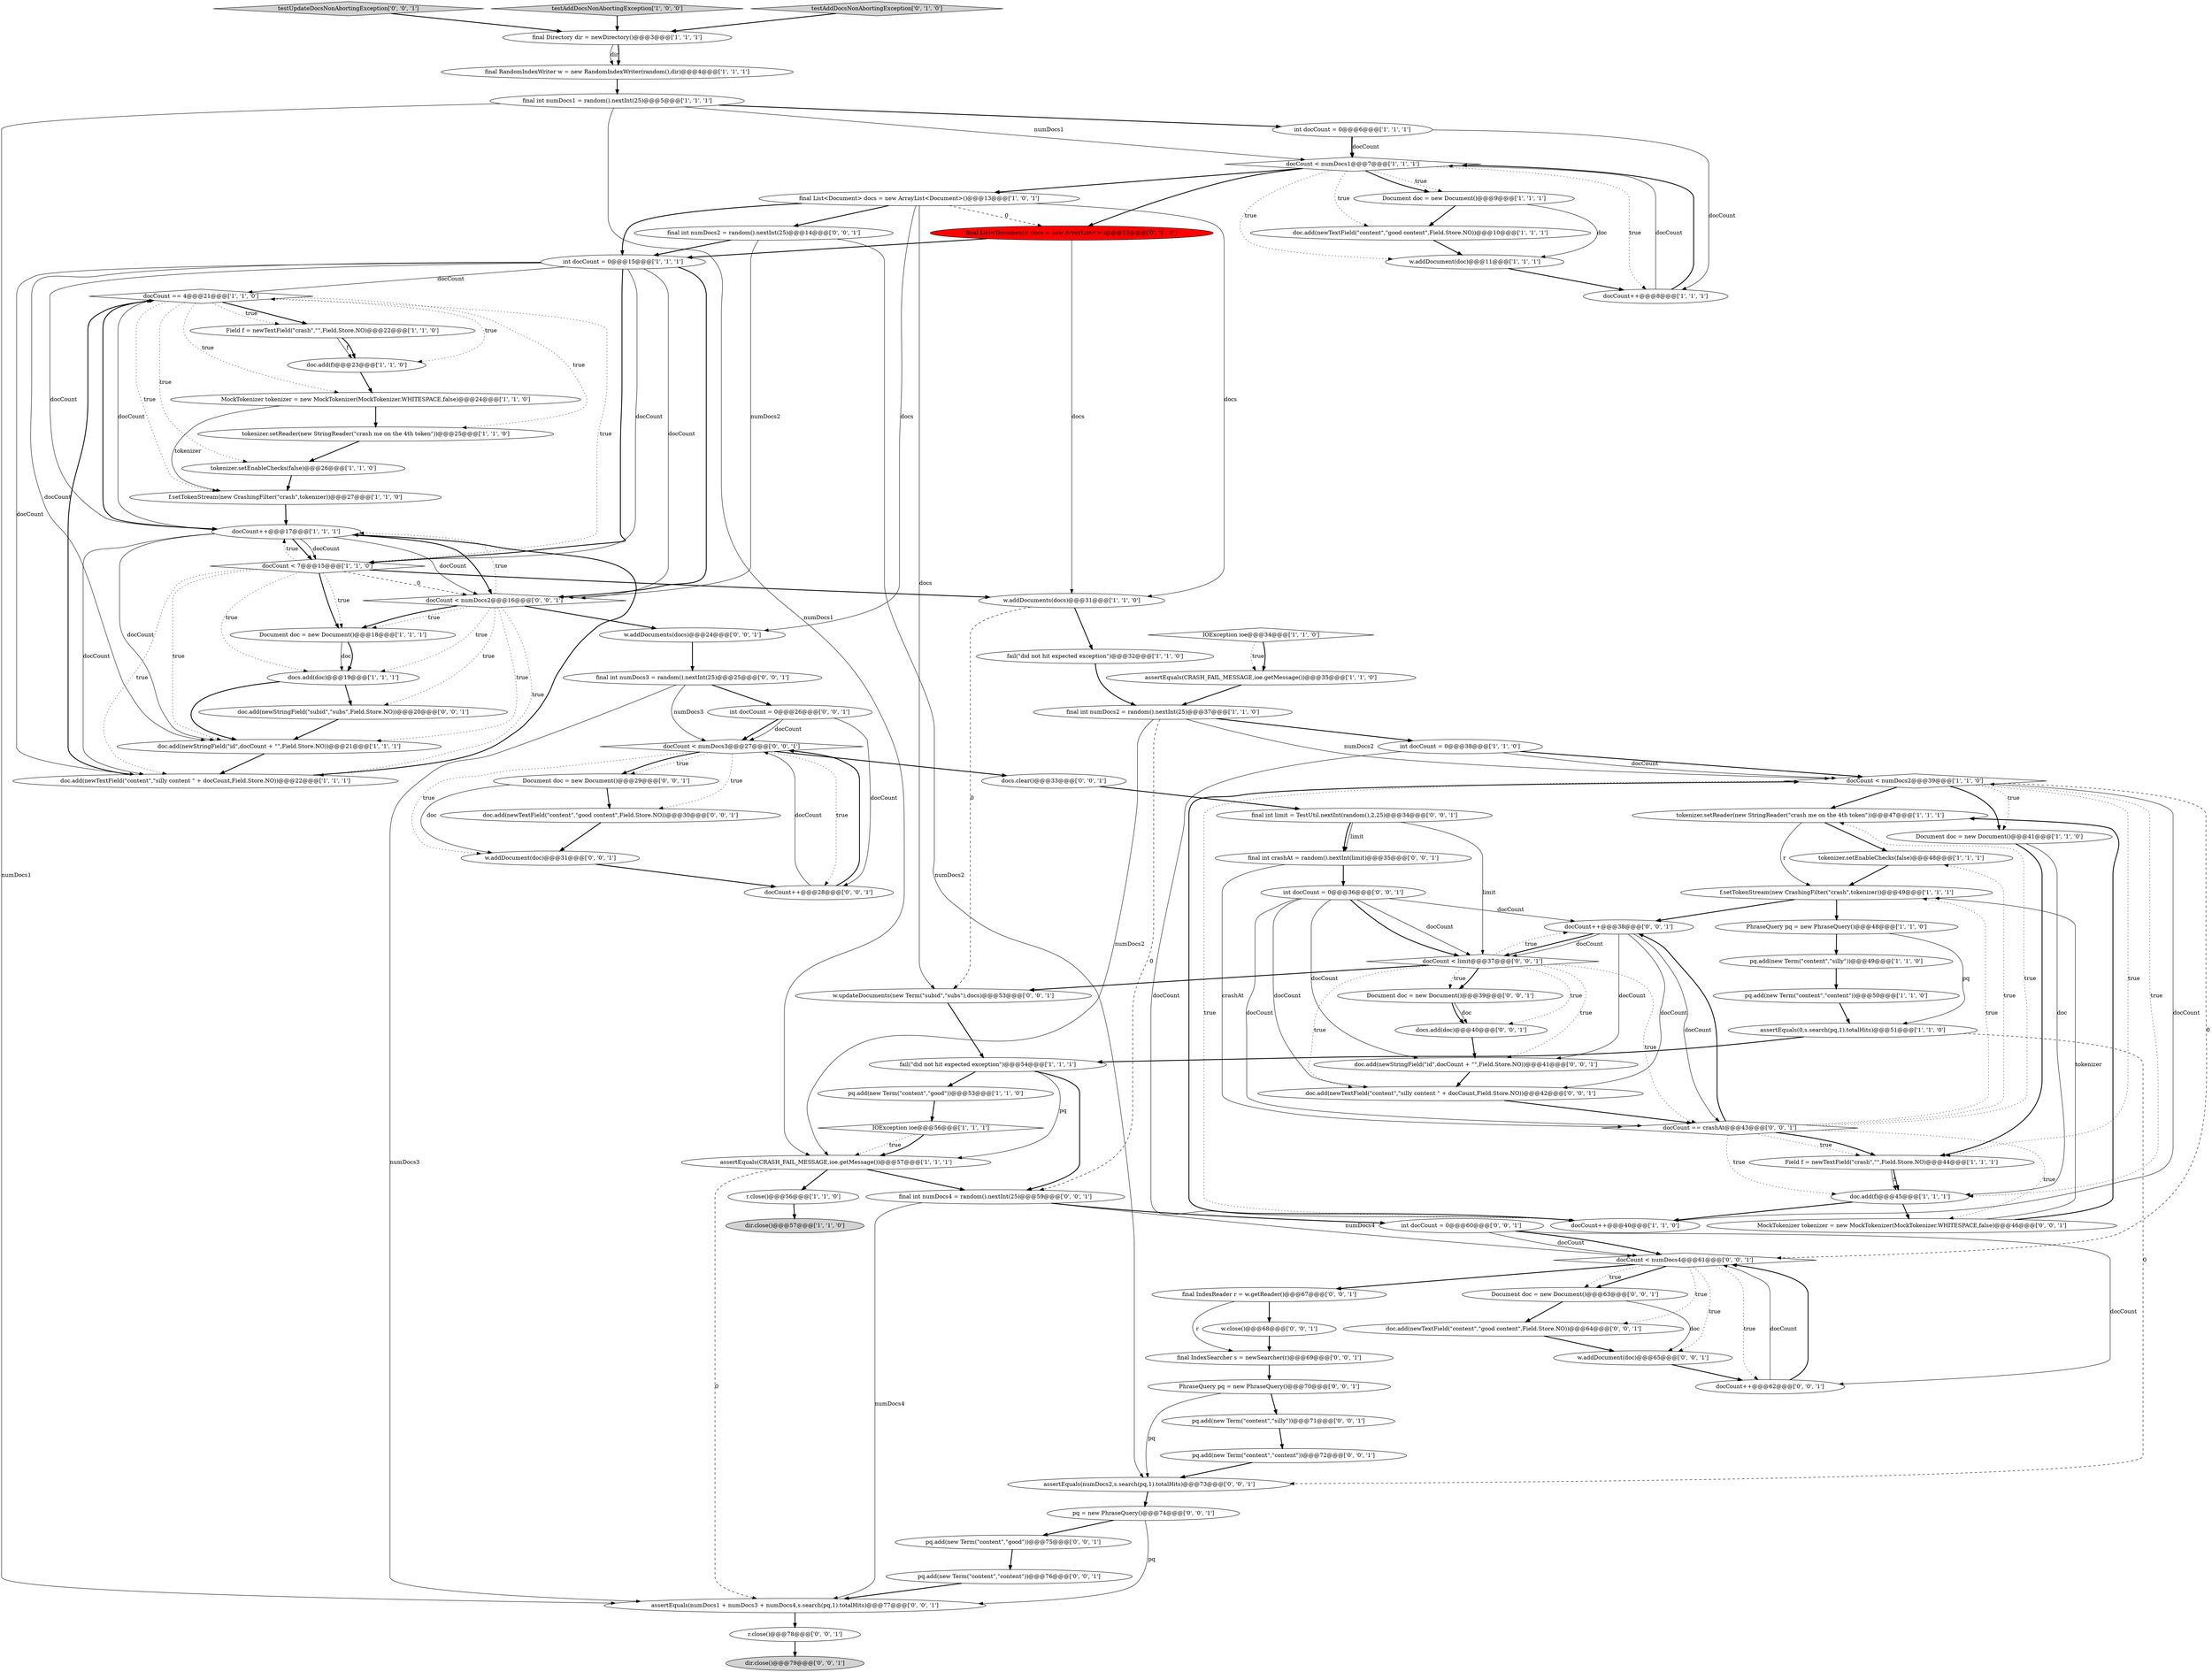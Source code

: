 digraph {
70 [style = filled, label = "pq.add(new Term(\"content\",\"good\"))@@@75@@@['0', '0', '1']", fillcolor = white, shape = ellipse image = "AAA0AAABBB3BBB"];
65 [style = filled, label = "final int numDocs4 = random().nextInt(25)@@@59@@@['0', '0', '1']", fillcolor = white, shape = ellipse image = "AAA0AAABBB3BBB"];
10 [style = filled, label = "final List<Document> docs = new ArrayList<Document>()@@@13@@@['1', '0', '1']", fillcolor = white, shape = ellipse image = "AAA0AAABBB1BBB"];
59 [style = filled, label = "docCount == crashAt@@@43@@@['0', '0', '1']", fillcolor = white, shape = diamond image = "AAA0AAABBB3BBB"];
94 [style = filled, label = "docCount < numDocs4@@@61@@@['0', '0', '1']", fillcolor = white, shape = diamond image = "AAA0AAABBB3BBB"];
81 [style = filled, label = "w.updateDocuments(new Term(\"subid\",\"subs\"),docs)@@@53@@@['0', '0', '1']", fillcolor = white, shape = ellipse image = "AAA0AAABBB3BBB"];
56 [style = filled, label = "MockTokenizer tokenizer = new MockTokenizer(MockTokenizer.WHITESPACE,false)@@@46@@@['0', '0', '1']", fillcolor = white, shape = ellipse image = "AAA0AAABBB3BBB"];
88 [style = filled, label = "pq.add(new Term(\"content\",\"content\"))@@@76@@@['0', '0', '1']", fillcolor = white, shape = ellipse image = "AAA0AAABBB3BBB"];
71 [style = filled, label = "int docCount = 0@@@36@@@['0', '0', '1']", fillcolor = white, shape = ellipse image = "AAA0AAABBB3BBB"];
43 [style = filled, label = "Document doc = new Document()@@@18@@@['1', '1', '1']", fillcolor = white, shape = ellipse image = "AAA0AAABBB1BBB"];
47 [style = filled, label = "pq.add(new Term(\"content\",\"good\"))@@@53@@@['1', '1', '0']", fillcolor = white, shape = ellipse image = "AAA0AAABBB1BBB"];
51 [style = filled, label = "w.addDocument(doc)@@@65@@@['0', '0', '1']", fillcolor = white, shape = ellipse image = "AAA0AAABBB3BBB"];
3 [style = filled, label = "doc.add(newTextField(\"content\",\"good content\",Field.Store.NO))@@@10@@@['1', '1', '1']", fillcolor = white, shape = ellipse image = "AAA0AAABBB1BBB"];
41 [style = filled, label = "tokenizer.setReader(new StringReader(\"crash me on the 4th token\"))@@@47@@@['1', '1', '1']", fillcolor = white, shape = ellipse image = "AAA0AAABBB1BBB"];
19 [style = filled, label = "fail(\"did not hit expected exception\")@@@32@@@['1', '1', '0']", fillcolor = white, shape = ellipse image = "AAA0AAABBB1BBB"];
26 [style = filled, label = "doc.add(f)@@@23@@@['1', '1', '0']", fillcolor = white, shape = ellipse image = "AAA0AAABBB1BBB"];
38 [style = filled, label = "assertEquals(CRASH_FAIL_MESSAGE,ioe.getMessage())@@@57@@@['1', '1', '1']", fillcolor = white, shape = ellipse image = "AAA0AAABBB1BBB"];
61 [style = filled, label = "final IndexReader r = w.getReader()@@@67@@@['0', '0', '1']", fillcolor = white, shape = ellipse image = "AAA0AAABBB3BBB"];
40 [style = filled, label = "docCount == 4@@@21@@@['1', '1', '0']", fillcolor = white, shape = diamond image = "AAA0AAABBB1BBB"];
87 [style = filled, label = "int docCount = 0@@@60@@@['0', '0', '1']", fillcolor = white, shape = ellipse image = "AAA0AAABBB3BBB"];
80 [style = filled, label = "docCount++@@@28@@@['0', '0', '1']", fillcolor = white, shape = ellipse image = "AAA0AAABBB3BBB"];
32 [style = filled, label = "doc.add(newStringField(\"id\",docCount + \"\",Field.Store.NO))@@@21@@@['1', '1', '1']", fillcolor = white, shape = ellipse image = "AAA0AAABBB1BBB"];
21 [style = filled, label = "final RandomIndexWriter w = new RandomIndexWriter(random(),dir)@@@4@@@['1', '1', '1']", fillcolor = white, shape = ellipse image = "AAA0AAABBB1BBB"];
76 [style = filled, label = "doc.add(newTextField(\"content\",\"good content\",Field.Store.NO))@@@64@@@['0', '0', '1']", fillcolor = white, shape = ellipse image = "AAA0AAABBB3BBB"];
37 [style = filled, label = "final Directory dir = newDirectory()@@@3@@@['1', '1', '1']", fillcolor = white, shape = ellipse image = "AAA0AAABBB1BBB"];
8 [style = filled, label = "IOException ioe@@@34@@@['1', '1', '0']", fillcolor = white, shape = diamond image = "AAA0AAABBB1BBB"];
57 [style = filled, label = "w.addDocuments(docs)@@@24@@@['0', '0', '1']", fillcolor = white, shape = ellipse image = "AAA0AAABBB3BBB"];
66 [style = filled, label = "assertEquals(numDocs2,s.search(pq,1).totalHits)@@@73@@@['0', '0', '1']", fillcolor = white, shape = ellipse image = "AAA0AAABBB3BBB"];
36 [style = filled, label = "PhraseQuery pq = new PhraseQuery()@@@48@@@['1', '1', '0']", fillcolor = white, shape = ellipse image = "AAA0AAABBB1BBB"];
42 [style = filled, label = "int docCount = 0@@@15@@@['1', '1', '1']", fillcolor = white, shape = ellipse image = "AAA0AAABBB1BBB"];
31 [style = filled, label = "final int numDocs2 = random().nextInt(25)@@@37@@@['1', '1', '0']", fillcolor = white, shape = ellipse image = "AAA0AAABBB1BBB"];
17 [style = filled, label = "pq.add(new Term(\"content\",\"content\"))@@@50@@@['1', '1', '0']", fillcolor = white, shape = ellipse image = "AAA0AAABBB1BBB"];
35 [style = filled, label = "docCount < numDocs2@@@39@@@['1', '1', '0']", fillcolor = white, shape = diamond image = "AAA0AAABBB1BBB"];
53 [style = filled, label = "testUpdateDocsNonAbortingException['0', '0', '1']", fillcolor = lightgray, shape = diamond image = "AAA0AAABBB3BBB"];
29 [style = filled, label = "docCount++@@@8@@@['1', '1', '1']", fillcolor = white, shape = ellipse image = "AAA0AAABBB1BBB"];
45 [style = filled, label = "docs.add(doc)@@@19@@@['1', '1', '1']", fillcolor = white, shape = ellipse image = "AAA0AAABBB1BBB"];
25 [style = filled, label = "IOException ioe@@@56@@@['1', '1', '1']", fillcolor = white, shape = diamond image = "AAA0AAABBB1BBB"];
63 [style = filled, label = "docCount < limit@@@37@@@['0', '0', '1']", fillcolor = white, shape = diamond image = "AAA0AAABBB3BBB"];
1 [style = filled, label = "tokenizer.setEnableChecks(false)@@@26@@@['1', '1', '0']", fillcolor = white, shape = ellipse image = "AAA0AAABBB1BBB"];
15 [style = filled, label = "Field f = newTextField(\"crash\",\"\",Field.Store.NO)@@@44@@@['1', '1', '1']", fillcolor = white, shape = ellipse image = "AAA0AAABBB1BBB"];
67 [style = filled, label = "final int limit = TestUtil.nextInt(random(),2,25)@@@34@@@['0', '0', '1']", fillcolor = white, shape = ellipse image = "AAA0AAABBB3BBB"];
90 [style = filled, label = "pq.add(new Term(\"content\",\"silly\"))@@@71@@@['0', '0', '1']", fillcolor = white, shape = ellipse image = "AAA0AAABBB3BBB"];
34 [style = filled, label = "testAddDocsNonAbortingException['1', '0', '0']", fillcolor = lightgray, shape = diamond image = "AAA0AAABBB1BBB"];
2 [style = filled, label = "docCount < 7@@@15@@@['1', '1', '0']", fillcolor = white, shape = diamond image = "AAA0AAABBB1BBB"];
48 [style = filled, label = "Document doc = new Document()@@@9@@@['1', '1', '1']", fillcolor = white, shape = ellipse image = "AAA0AAABBB1BBB"];
86 [style = filled, label = "final IndexSearcher s = newSearcher(r)@@@69@@@['0', '0', '1']", fillcolor = white, shape = ellipse image = "AAA0AAABBB3BBB"];
95 [style = filled, label = "Document doc = new Document()@@@63@@@['0', '0', '1']", fillcolor = white, shape = ellipse image = "AAA0AAABBB3BBB"];
89 [style = filled, label = "assertEquals(numDocs1 + numDocs3 + numDocs4,s.search(pq,1).totalHits)@@@77@@@['0', '0', '1']", fillcolor = white, shape = ellipse image = "AAA0AAABBB3BBB"];
13 [style = filled, label = "docCount++@@@17@@@['1', '1', '1']", fillcolor = white, shape = ellipse image = "AAA0AAABBB1BBB"];
5 [style = filled, label = "final int numDocs1 = random().nextInt(25)@@@5@@@['1', '1', '1']", fillcolor = white, shape = ellipse image = "AAA0AAABBB1BBB"];
12 [style = filled, label = "tokenizer.setEnableChecks(false)@@@48@@@['1', '1', '1']", fillcolor = white, shape = ellipse image = "AAA0AAABBB1BBB"];
92 [style = filled, label = "r.close()@@@78@@@['0', '0', '1']", fillcolor = white, shape = ellipse image = "AAA0AAABBB3BBB"];
69 [style = filled, label = "Document doc = new Document()@@@39@@@['0', '0', '1']", fillcolor = white, shape = ellipse image = "AAA0AAABBB3BBB"];
68 [style = filled, label = "pq.add(new Term(\"content\",\"content\"))@@@72@@@['0', '0', '1']", fillcolor = white, shape = ellipse image = "AAA0AAABBB3BBB"];
52 [style = filled, label = "docCount < numDocs3@@@27@@@['0', '0', '1']", fillcolor = white, shape = diamond image = "AAA0AAABBB3BBB"];
23 [style = filled, label = "doc.add(f)@@@45@@@['1', '1', '1']", fillcolor = white, shape = ellipse image = "AAA0AAABBB1BBB"];
73 [style = filled, label = "docs.add(doc)@@@40@@@['0', '0', '1']", fillcolor = white, shape = ellipse image = "AAA0AAABBB3BBB"];
33 [style = filled, label = "pq.add(new Term(\"content\",\"silly\"))@@@49@@@['1', '1', '0']", fillcolor = white, shape = ellipse image = "AAA0AAABBB1BBB"];
58 [style = filled, label = "w.addDocument(doc)@@@31@@@['0', '0', '1']", fillcolor = white, shape = ellipse image = "AAA0AAABBB3BBB"];
39 [style = filled, label = "w.addDocuments(docs)@@@31@@@['1', '1', '0']", fillcolor = white, shape = ellipse image = "AAA0AAABBB1BBB"];
0 [style = filled, label = "docCount++@@@40@@@['1', '1', '0']", fillcolor = white, shape = ellipse image = "AAA0AAABBB1BBB"];
14 [style = filled, label = "int docCount = 0@@@38@@@['1', '1', '0']", fillcolor = white, shape = ellipse image = "AAA0AAABBB1BBB"];
28 [style = filled, label = "assertEquals(0,s.search(pq,1).totalHits)@@@51@@@['1', '1', '0']", fillcolor = white, shape = ellipse image = "AAA0AAABBB1BBB"];
46 [style = filled, label = "Document doc = new Document()@@@41@@@['1', '1', '0']", fillcolor = white, shape = ellipse image = "AAA0AAABBB1BBB"];
64 [style = filled, label = "int docCount = 0@@@26@@@['0', '0', '1']", fillcolor = white, shape = ellipse image = "AAA0AAABBB3BBB"];
79 [style = filled, label = "final int numDocs2 = random().nextInt(25)@@@14@@@['0', '0', '1']", fillcolor = white, shape = ellipse image = "AAA0AAABBB3BBB"];
4 [style = filled, label = "w.addDocument(doc)@@@11@@@['1', '1', '1']", fillcolor = white, shape = ellipse image = "AAA0AAABBB1BBB"];
74 [style = filled, label = "docCount++@@@62@@@['0', '0', '1']", fillcolor = white, shape = ellipse image = "AAA0AAABBB3BBB"];
84 [style = filled, label = "final int numDocs3 = random().nextInt(25)@@@25@@@['0', '0', '1']", fillcolor = white, shape = ellipse image = "AAA0AAABBB3BBB"];
93 [style = filled, label = "docCount < numDocs2@@@16@@@['0', '0', '1']", fillcolor = white, shape = diamond image = "AAA0AAABBB3BBB"];
16 [style = filled, label = "int docCount = 0@@@6@@@['1', '1', '1']", fillcolor = white, shape = ellipse image = "AAA0AAABBB1BBB"];
6 [style = filled, label = "dir.close()@@@57@@@['1', '1', '0']", fillcolor = lightgray, shape = ellipse image = "AAA0AAABBB1BBB"];
11 [style = filled, label = "f.setTokenStream(new CrashingFilter(\"crash\",tokenizer))@@@49@@@['1', '1', '1']", fillcolor = white, shape = ellipse image = "AAA0AAABBB1BBB"];
83 [style = filled, label = "w.close()@@@68@@@['0', '0', '1']", fillcolor = white, shape = ellipse image = "AAA0AAABBB3BBB"];
82 [style = filled, label = "docCount++@@@38@@@['0', '0', '1']", fillcolor = white, shape = ellipse image = "AAA0AAABBB3BBB"];
85 [style = filled, label = "dir.close()@@@79@@@['0', '0', '1']", fillcolor = lightgray, shape = ellipse image = "AAA0AAABBB3BBB"];
7 [style = filled, label = "doc.add(newTextField(\"content\",\"silly content \" + docCount,Field.Store.NO))@@@22@@@['1', '1', '1']", fillcolor = white, shape = ellipse image = "AAA0AAABBB1BBB"];
9 [style = filled, label = "docCount < numDocs1@@@7@@@['1', '1', '1']", fillcolor = white, shape = diamond image = "AAA0AAABBB1BBB"];
49 [style = filled, label = "final List<Document> docs = new ArrayList<>()@@@13@@@['0', '1', '0']", fillcolor = red, shape = ellipse image = "AAA1AAABBB2BBB"];
91 [style = filled, label = "PhraseQuery pq = new PhraseQuery()@@@70@@@['0', '0', '1']", fillcolor = white, shape = ellipse image = "AAA0AAABBB3BBB"];
75 [style = filled, label = "Document doc = new Document()@@@29@@@['0', '0', '1']", fillcolor = white, shape = ellipse image = "AAA0AAABBB3BBB"];
54 [style = filled, label = "pq = new PhraseQuery()@@@74@@@['0', '0', '1']", fillcolor = white, shape = ellipse image = "AAA0AAABBB3BBB"];
20 [style = filled, label = "fail(\"did not hit expected exception\")@@@54@@@['1', '1', '1']", fillcolor = white, shape = ellipse image = "AAA0AAABBB1BBB"];
24 [style = filled, label = "Field f = newTextField(\"crash\",\"\",Field.Store.NO)@@@22@@@['1', '1', '0']", fillcolor = white, shape = ellipse image = "AAA0AAABBB1BBB"];
60 [style = filled, label = "doc.add(newStringField(\"id\",docCount + \"\",Field.Store.NO))@@@41@@@['0', '0', '1']", fillcolor = white, shape = ellipse image = "AAA0AAABBB3BBB"];
44 [style = filled, label = "r.close()@@@56@@@['1', '1', '0']", fillcolor = white, shape = ellipse image = "AAA0AAABBB1BBB"];
27 [style = filled, label = "MockTokenizer tokenizer = new MockTokenizer(MockTokenizer.WHITESPACE,false)@@@24@@@['1', '1', '0']", fillcolor = white, shape = ellipse image = "AAA0AAABBB1BBB"];
55 [style = filled, label = "doc.add(newTextField(\"content\",\"good content\",Field.Store.NO))@@@30@@@['0', '0', '1']", fillcolor = white, shape = ellipse image = "AAA0AAABBB3BBB"];
50 [style = filled, label = "testAddDocsNonAbortingException['0', '1', '0']", fillcolor = lightgray, shape = diamond image = "AAA0AAABBB2BBB"];
62 [style = filled, label = "doc.add(newTextField(\"content\",\"silly content \" + docCount,Field.Store.NO))@@@42@@@['0', '0', '1']", fillcolor = white, shape = ellipse image = "AAA0AAABBB3BBB"];
30 [style = filled, label = "f.setTokenStream(new CrashingFilter(\"crash\",tokenizer))@@@27@@@['1', '1', '0']", fillcolor = white, shape = ellipse image = "AAA0AAABBB1BBB"];
77 [style = filled, label = "doc.add(newStringField(\"subid\",\"subs\",Field.Store.NO))@@@20@@@['0', '0', '1']", fillcolor = white, shape = ellipse image = "AAA0AAABBB3BBB"];
22 [style = filled, label = "assertEquals(CRASH_FAIL_MESSAGE,ioe.getMessage())@@@35@@@['1', '1', '0']", fillcolor = white, shape = ellipse image = "AAA0AAABBB1BBB"];
72 [style = filled, label = "final int crashAt = random().nextInt(limit)@@@35@@@['0', '0', '1']", fillcolor = white, shape = ellipse image = "AAA0AAABBB3BBB"];
78 [style = filled, label = "docs.clear()@@@33@@@['0', '0', '1']", fillcolor = white, shape = ellipse image = "AAA0AAABBB3BBB"];
18 [style = filled, label = "tokenizer.setReader(new StringReader(\"crash me on the 4th token\"))@@@25@@@['1', '1', '0']", fillcolor = white, shape = ellipse image = "AAA0AAABBB1BBB"];
71->63 [style = solid, label="docCount"];
70->88 [style = bold, label=""];
39->19 [style = bold, label=""];
48->3 [style = bold, label=""];
30->13 [style = bold, label=""];
76->51 [style = bold, label=""];
91->66 [style = solid, label="pq"];
51->74 [style = bold, label=""];
40->18 [style = dotted, label="true"];
38->44 [style = bold, label=""];
14->35 [style = bold, label=""];
28->20 [style = bold, label=""];
10->81 [style = solid, label="docs"];
35->41 [style = bold, label=""];
24->26 [style = solid, label="f"];
94->61 [style = bold, label=""];
46->15 [style = bold, label=""];
87->94 [style = bold, label=""];
52->75 [style = dotted, label="true"];
28->66 [style = dashed, label="0"];
74->94 [style = solid, label="docCount"];
56->41 [style = bold, label=""];
68->66 [style = bold, label=""];
9->10 [style = bold, label=""];
1->30 [style = bold, label=""];
40->13 [style = bold, label=""];
36->33 [style = bold, label=""];
3->4 [style = bold, label=""];
11->36 [style = bold, label=""];
93->32 [style = dotted, label="true"];
61->86 [style = solid, label="r"];
89->92 [style = bold, label=""];
71->63 [style = bold, label=""];
81->20 [style = bold, label=""];
93->57 [style = bold, label=""];
63->81 [style = bold, label=""];
82->60 [style = solid, label="docCount"];
65->87 [style = bold, label=""];
35->15 [style = dotted, label="true"];
5->9 [style = solid, label="numDocs1"];
8->22 [style = dotted, label="true"];
10->79 [style = bold, label=""];
9->48 [style = dotted, label="true"];
40->24 [style = bold, label=""];
10->49 [style = dashed, label="0"];
90->68 [style = bold, label=""];
59->11 [style = dotted, label="true"];
93->13 [style = dotted, label="true"];
42->32 [style = solid, label="docCount"];
16->9 [style = bold, label=""];
73->60 [style = bold, label=""];
37->21 [style = solid, label="dir"];
83->86 [style = bold, label=""];
52->78 [style = bold, label=""];
31->14 [style = bold, label=""];
13->40 [style = solid, label="docCount"];
64->52 [style = bold, label=""];
42->2 [style = bold, label=""];
35->94 [style = dashed, label="0"];
5->38 [style = solid, label="numDocs1"];
56->11 [style = solid, label="tokenizer"];
40->26 [style = dotted, label="true"];
92->85 [style = bold, label=""];
50->37 [style = bold, label=""];
5->89 [style = solid, label="numDocs1"];
12->11 [style = bold, label=""];
60->62 [style = bold, label=""];
37->21 [style = bold, label=""];
61->83 [style = bold, label=""];
84->89 [style = solid, label="numDocs3"];
94->95 [style = bold, label=""];
40->30 [style = dotted, label="true"];
9->48 [style = bold, label=""];
32->7 [style = bold, label=""];
63->69 [style = bold, label=""];
71->60 [style = solid, label="docCount"];
43->45 [style = solid, label="doc"];
42->93 [style = solid, label="docCount"];
54->89 [style = solid, label="pq"];
84->64 [style = bold, label=""];
25->38 [style = dotted, label="true"];
43->45 [style = bold, label=""];
72->59 [style = solid, label="crashAt"];
8->22 [style = bold, label=""];
66->54 [style = bold, label=""];
93->43 [style = dotted, label="true"];
95->51 [style = solid, label="doc"];
2->39 [style = bold, label=""];
26->27 [style = bold, label=""];
59->15 [style = dotted, label="true"];
79->93 [style = solid, label="numDocs2"];
47->25 [style = bold, label=""];
18->1 [style = bold, label=""];
31->38 [style = solid, label="numDocs2"];
29->9 [style = solid, label="docCount"];
31->35 [style = solid, label="numDocs2"];
72->71 [style = bold, label=""];
38->65 [style = bold, label=""];
75->58 [style = solid, label="doc"];
58->80 [style = bold, label=""];
35->46 [style = dotted, label="true"];
13->2 [style = solid, label="docCount"];
9->4 [style = dotted, label="true"];
59->41 [style = dotted, label="true"];
77->32 [style = bold, label=""];
13->93 [style = bold, label=""];
54->70 [style = bold, label=""];
9->3 [style = dotted, label="true"];
2->43 [style = bold, label=""];
79->66 [style = solid, label="numDocs2"];
86->91 [style = bold, label=""];
25->38 [style = bold, label=""];
80->52 [style = bold, label=""];
75->55 [style = bold, label=""];
91->90 [style = bold, label=""];
27->18 [style = bold, label=""];
71->59 [style = solid, label="docCount"];
59->23 [style = dotted, label="true"];
52->80 [style = dotted, label="true"];
63->69 [style = dotted, label="true"];
42->40 [style = solid, label="docCount"];
52->55 [style = dotted, label="true"];
13->7 [style = solid, label="docCount"];
94->95 [style = dotted, label="true"];
63->59 [style = dotted, label="true"];
94->51 [style = dotted, label="true"];
39->81 [style = dashed, label="0"];
42->13 [style = solid, label="docCount"];
95->76 [style = bold, label=""];
14->35 [style = solid, label="docCount"];
71->82 [style = solid, label="docCount"];
67->63 [style = solid, label="limit"];
45->32 [style = bold, label=""];
93->7 [style = dotted, label="true"];
38->89 [style = dashed, label="0"];
71->62 [style = solid, label="docCount"];
4->29 [style = bold, label=""];
41->11 [style = solid, label="r"];
23->0 [style = bold, label=""];
67->72 [style = bold, label=""];
63->60 [style = dotted, label="true"];
15->23 [style = solid, label="f"];
13->93 [style = solid, label="docCount"];
5->16 [style = bold, label=""];
49->39 [style = solid, label="docs"];
21->5 [style = bold, label=""];
24->26 [style = bold, label=""];
82->62 [style = solid, label="docCount"];
13->32 [style = solid, label="docCount"];
53->37 [style = bold, label=""];
93->77 [style = dotted, label="true"];
80->52 [style = solid, label="docCount"];
46->23 [style = solid, label="doc"];
63->62 [style = dotted, label="true"];
74->94 [style = bold, label=""];
2->93 [style = dashed, label="0"];
20->65 [style = bold, label=""];
48->4 [style = solid, label="doc"];
93->45 [style = dotted, label="true"];
82->59 [style = solid, label="docCount"];
64->52 [style = solid, label="docCount"];
42->7 [style = solid, label="docCount"];
40->1 [style = dotted, label="true"];
41->12 [style = bold, label=""];
35->0 [style = dotted, label="true"];
40->27 [style = dotted, label="true"];
9->49 [style = bold, label=""];
35->23 [style = dotted, label="true"];
65->94 [style = solid, label="numDocs4"];
0->35 [style = solid, label="docCount"];
7->40 [style = bold, label=""];
67->72 [style = solid, label="limit"];
64->80 [style = solid, label="docCount"];
33->17 [style = bold, label=""];
13->2 [style = bold, label=""];
7->13 [style = bold, label=""];
62->59 [style = bold, label=""];
49->42 [style = bold, label=""];
15->23 [style = bold, label=""];
42->2 [style = solid, label="docCount"];
23->56 [style = bold, label=""];
9->29 [style = dotted, label="true"];
44->6 [style = bold, label=""];
16->9 [style = solid, label="docCount"];
94->74 [style = dotted, label="true"];
19->31 [style = bold, label=""];
59->15 [style = bold, label=""];
2->43 [style = dotted, label="true"];
29->9 [style = bold, label=""];
88->89 [style = bold, label=""];
52->75 [style = bold, label=""];
40->24 [style = dotted, label="true"];
22->31 [style = bold, label=""];
2->45 [style = dotted, label="true"];
45->77 [style = bold, label=""];
2->40 [style = dotted, label="true"];
14->0 [style = solid, label="docCount"];
65->89 [style = solid, label="numDocs4"];
79->42 [style = bold, label=""];
63->73 [style = dotted, label="true"];
59->12 [style = dotted, label="true"];
87->94 [style = solid, label="docCount"];
20->47 [style = bold, label=""];
82->63 [style = bold, label=""];
10->39 [style = solid, label="docs"];
82->63 [style = solid, label="docCount"];
2->32 [style = dotted, label="true"];
59->82 [style = bold, label=""];
17->28 [style = bold, label=""];
42->93 [style = bold, label=""];
59->56 [style = dotted, label="true"];
10->42 [style = bold, label=""];
34->37 [style = bold, label=""];
11->82 [style = bold, label=""];
27->30 [style = solid, label="tokenizer"];
36->28 [style = solid, label="pq"];
2->7 [style = dotted, label="true"];
52->58 [style = dotted, label="true"];
84->52 [style = solid, label="numDocs3"];
78->67 [style = bold, label=""];
31->65 [style = dashed, label="0"];
69->73 [style = solid, label="doc"];
0->35 [style = bold, label=""];
69->73 [style = bold, label=""];
94->76 [style = dotted, label="true"];
93->43 [style = bold, label=""];
87->74 [style = solid, label="docCount"];
16->29 [style = solid, label="docCount"];
63->82 [style = dotted, label="true"];
57->84 [style = bold, label=""];
55->58 [style = bold, label=""];
2->13 [style = dotted, label="true"];
20->38 [style = solid, label="pq"];
10->57 [style = solid, label="docs"];
35->46 [style = bold, label=""];
}
